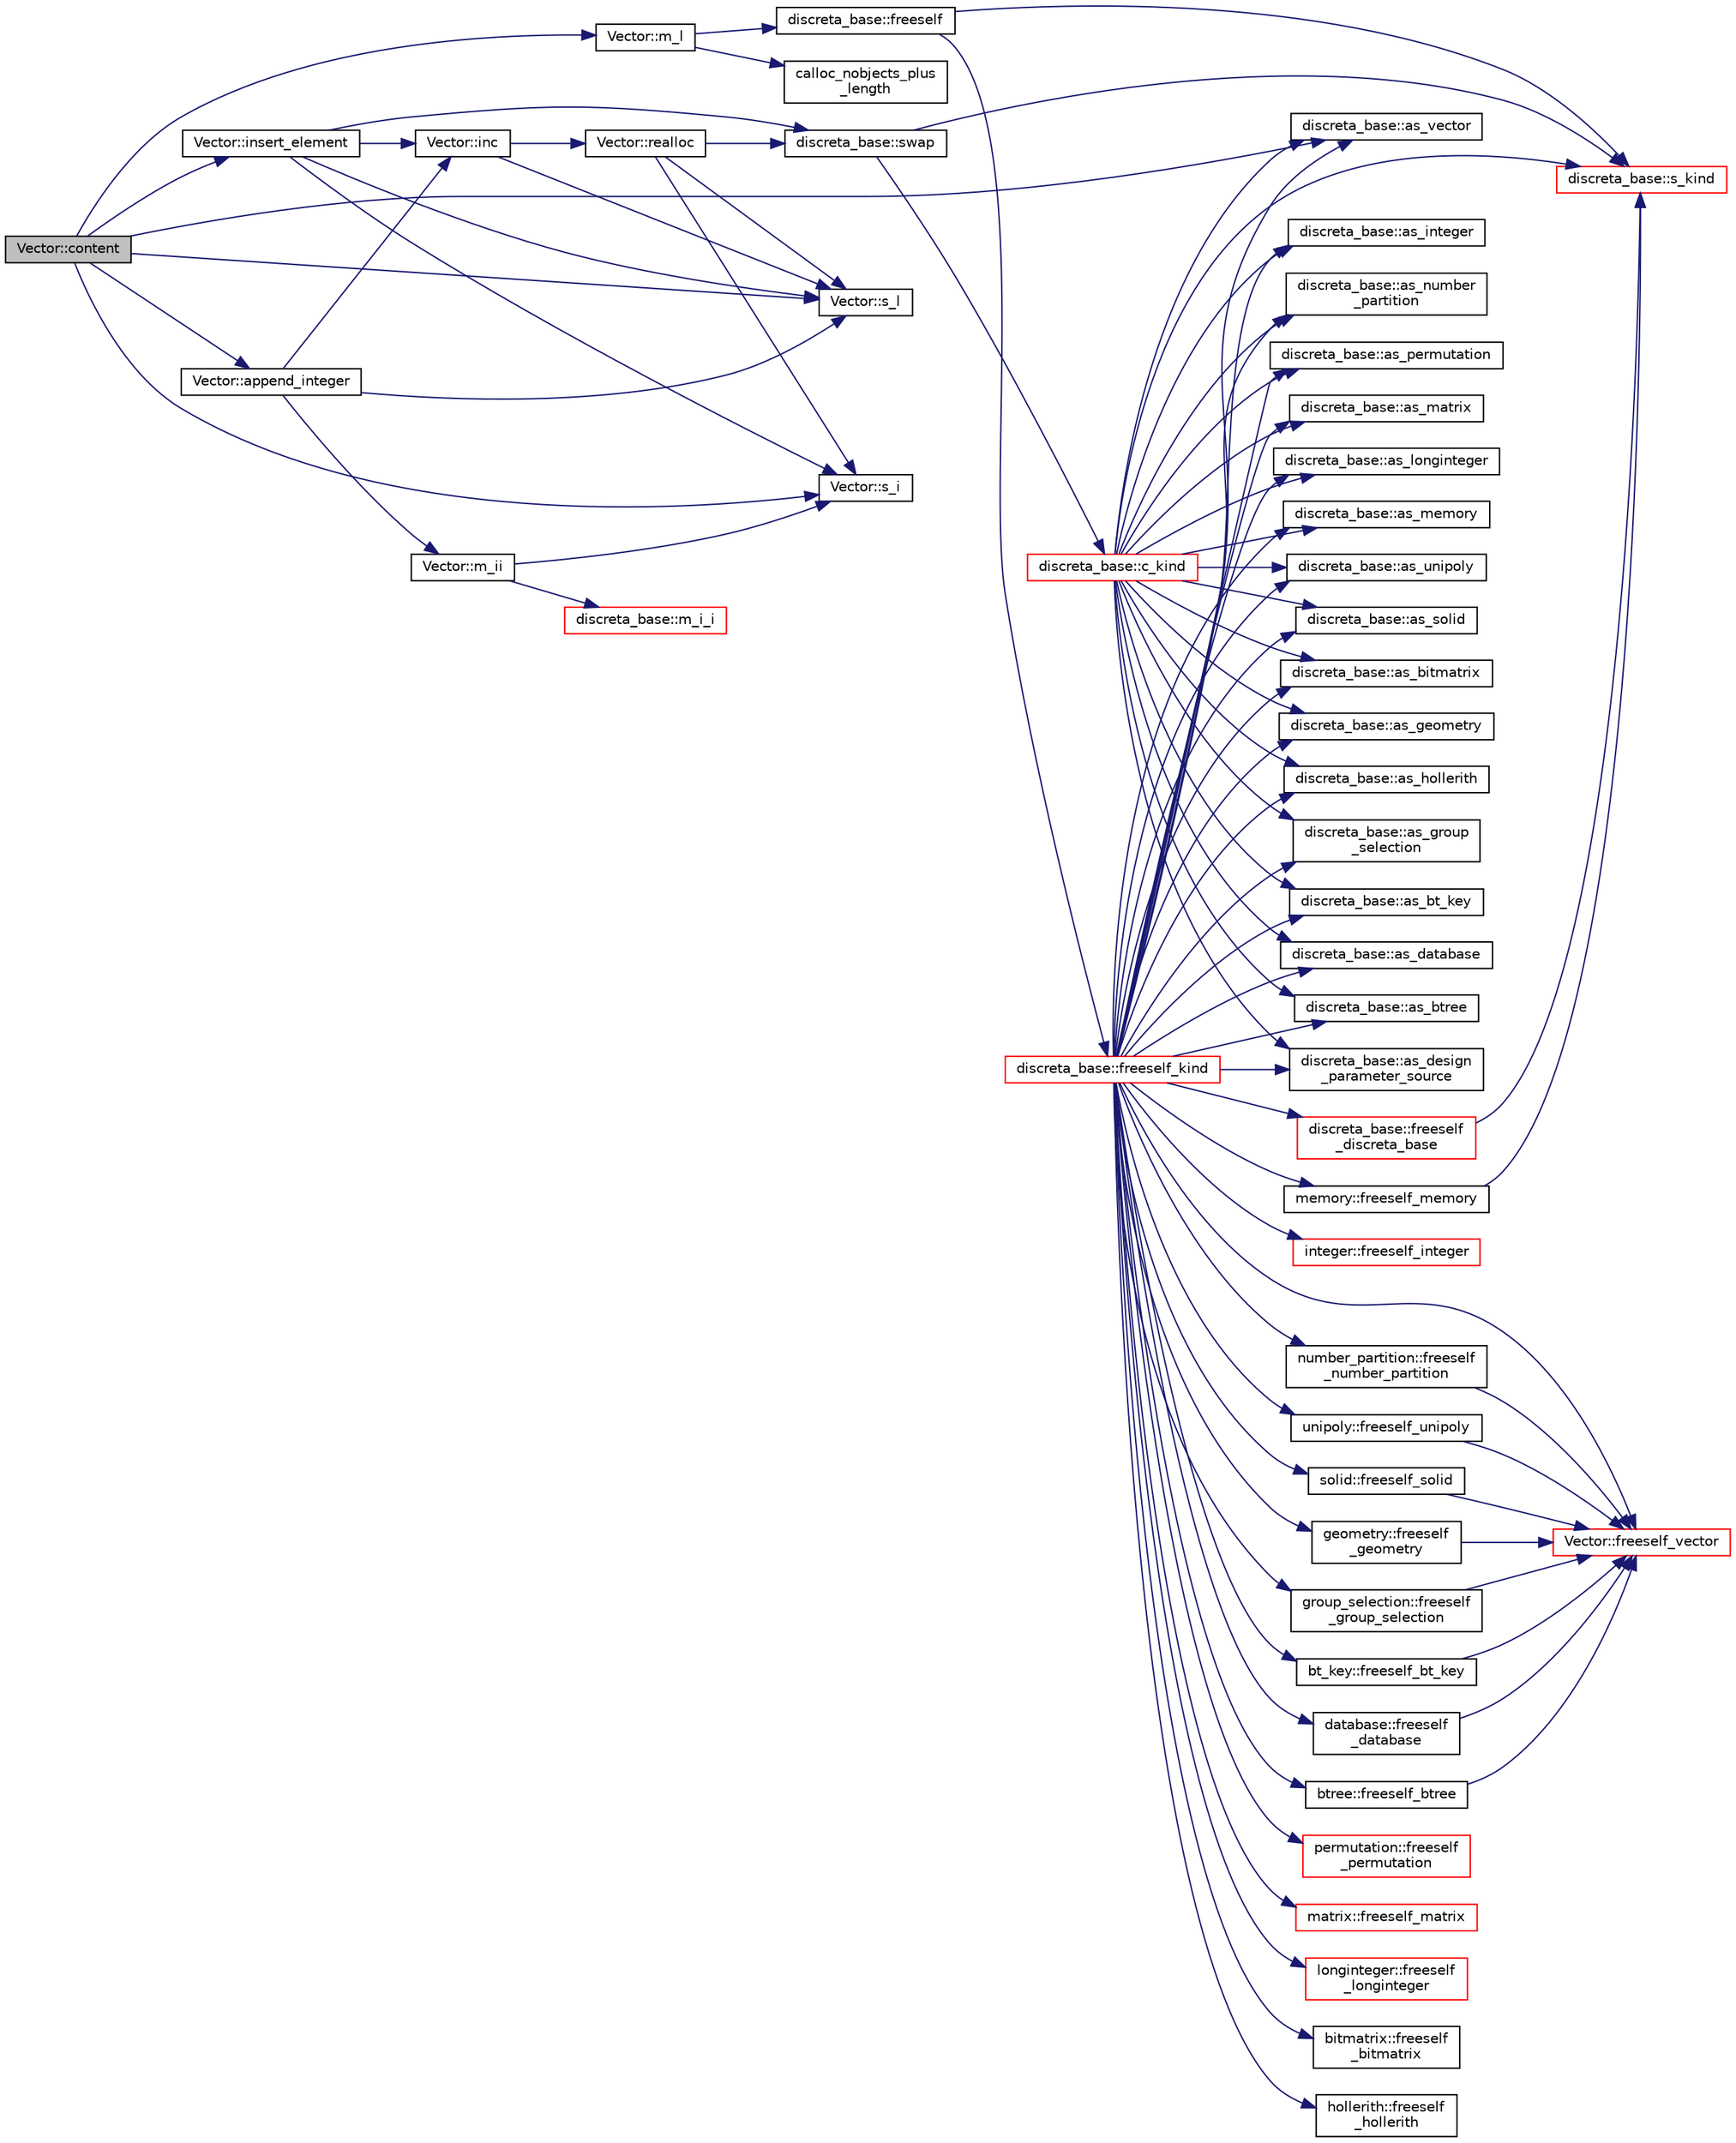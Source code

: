 digraph "Vector::content"
{
  edge [fontname="Helvetica",fontsize="10",labelfontname="Helvetica",labelfontsize="10"];
  node [fontname="Helvetica",fontsize="10",shape=record];
  rankdir="LR";
  Node819 [label="Vector::content",height=0.2,width=0.4,color="black", fillcolor="grey75", style="filled", fontcolor="black"];
  Node819 -> Node820 [color="midnightblue",fontsize="10",style="solid",fontname="Helvetica"];
  Node820 [label="Vector::m_l",height=0.2,width=0.4,color="black", fillcolor="white", style="filled",URL="$d5/db2/class_vector.html#a00f5520c2a6b4f5282a1a8bcf8ea74eb"];
  Node820 -> Node821 [color="midnightblue",fontsize="10",style="solid",fontname="Helvetica"];
  Node821 [label="discreta_base::freeself",height=0.2,width=0.4,color="black", fillcolor="white", style="filled",URL="$d7/d71/classdiscreta__base.html#a9a3c9501a562293b5667c11b9174d6e5"];
  Node821 -> Node822 [color="midnightblue",fontsize="10",style="solid",fontname="Helvetica"];
  Node822 [label="discreta_base::freeself_kind",height=0.2,width=0.4,color="red", fillcolor="white", style="filled",URL="$d7/d71/classdiscreta__base.html#a63a23ada2165b3838fab719ed458cec8"];
  Node822 -> Node823 [color="midnightblue",fontsize="10",style="solid",fontname="Helvetica"];
  Node823 [label="discreta_base::freeself\l_discreta_base",height=0.2,width=0.4,color="red", fillcolor="white", style="filled",URL="$d7/d71/classdiscreta__base.html#a8b1ec2cee4566034441e066dc2c027db"];
  Node823 -> Node824 [color="midnightblue",fontsize="10",style="solid",fontname="Helvetica"];
  Node824 [label="discreta_base::s_kind",height=0.2,width=0.4,color="red", fillcolor="white", style="filled",URL="$d7/d71/classdiscreta__base.html#a8a830025c74adbbc3362418a7c2ba157"];
  Node822 -> Node830 [color="midnightblue",fontsize="10",style="solid",fontname="Helvetica"];
  Node830 [label="discreta_base::as_integer",height=0.2,width=0.4,color="black", fillcolor="white", style="filled",URL="$d7/d71/classdiscreta__base.html#a00d7691eaf874fd283d942692fe8dd26"];
  Node822 -> Node831 [color="midnightblue",fontsize="10",style="solid",fontname="Helvetica"];
  Node831 [label="integer::freeself_integer",height=0.2,width=0.4,color="red", fillcolor="white", style="filled",URL="$d0/de5/classinteger.html#a02eb557612c9db1820dd75a77151edc0"];
  Node822 -> Node832 [color="midnightblue",fontsize="10",style="solid",fontname="Helvetica"];
  Node832 [label="discreta_base::as_vector",height=0.2,width=0.4,color="black", fillcolor="white", style="filled",URL="$d7/d71/classdiscreta__base.html#a7bdd6cae39c380b128ee9e17e42cf020"];
  Node822 -> Node833 [color="midnightblue",fontsize="10",style="solid",fontname="Helvetica"];
  Node833 [label="Vector::freeself_vector",height=0.2,width=0.4,color="red", fillcolor="white", style="filled",URL="$d5/db2/class_vector.html#ad55c58937ca8fb342247a2c0fb572d20"];
  Node822 -> Node835 [color="midnightblue",fontsize="10",style="solid",fontname="Helvetica"];
  Node835 [label="discreta_base::as_number\l_partition",height=0.2,width=0.4,color="black", fillcolor="white", style="filled",URL="$d7/d71/classdiscreta__base.html#a307aa09de0e925d46697707968ffab00"];
  Node822 -> Node836 [color="midnightblue",fontsize="10",style="solid",fontname="Helvetica"];
  Node836 [label="number_partition::freeself\l_number_partition",height=0.2,width=0.4,color="black", fillcolor="white", style="filled",URL="$df/d50/classnumber__partition.html#aa74111c1c8cd218b654e7b7c1ca42eb5"];
  Node836 -> Node833 [color="midnightblue",fontsize="10",style="solid",fontname="Helvetica"];
  Node822 -> Node837 [color="midnightblue",fontsize="10",style="solid",fontname="Helvetica"];
  Node837 [label="discreta_base::as_permutation",height=0.2,width=0.4,color="black", fillcolor="white", style="filled",URL="$d7/d71/classdiscreta__base.html#aa4e72f36a82984239b12ae831e131098"];
  Node822 -> Node838 [color="midnightblue",fontsize="10",style="solid",fontname="Helvetica"];
  Node838 [label="permutation::freeself\l_permutation",height=0.2,width=0.4,color="red", fillcolor="white", style="filled",URL="$d0/d08/classpermutation.html#a1f86343fa765d71c976d79e5ce372c12"];
  Node822 -> Node839 [color="midnightblue",fontsize="10",style="solid",fontname="Helvetica"];
  Node839 [label="discreta_base::as_matrix",height=0.2,width=0.4,color="black", fillcolor="white", style="filled",URL="$d7/d71/classdiscreta__base.html#ae4d7f56d917a4707b838fbffde6467ff"];
  Node822 -> Node840 [color="midnightblue",fontsize="10",style="solid",fontname="Helvetica"];
  Node840 [label="matrix::freeself_matrix",height=0.2,width=0.4,color="red", fillcolor="white", style="filled",URL="$d1/d8d/classmatrix.html#ab47d61820499f35c15bf82fb6a3b9bd1"];
  Node822 -> Node842 [color="midnightblue",fontsize="10",style="solid",fontname="Helvetica"];
  Node842 [label="discreta_base::as_longinteger",height=0.2,width=0.4,color="black", fillcolor="white", style="filled",URL="$d7/d71/classdiscreta__base.html#a20a094639eb711b10c8694c51937f7cd"];
  Node822 -> Node843 [color="midnightblue",fontsize="10",style="solid",fontname="Helvetica"];
  Node843 [label="longinteger::freeself\l_longinteger",height=0.2,width=0.4,color="red", fillcolor="white", style="filled",URL="$d3/d71/classlonginteger.html#a82006f4b7c6bf897de0387497e16c219"];
  Node822 -> Node845 [color="midnightblue",fontsize="10",style="solid",fontname="Helvetica"];
  Node845 [label="discreta_base::as_memory",height=0.2,width=0.4,color="black", fillcolor="white", style="filled",URL="$d7/d71/classdiscreta__base.html#ad94b2d7dce0cd4fa22db57f6e79c4bd2"];
  Node822 -> Node846 [color="midnightblue",fontsize="10",style="solid",fontname="Helvetica"];
  Node846 [label="memory::freeself_memory",height=0.2,width=0.4,color="black", fillcolor="white", style="filled",URL="$d8/d99/classmemory.html#a19366f9105d79a0e818cc19255d7ef4f"];
  Node846 -> Node824 [color="midnightblue",fontsize="10",style="solid",fontname="Helvetica"];
  Node822 -> Node847 [color="midnightblue",fontsize="10",style="solid",fontname="Helvetica"];
  Node847 [label="discreta_base::as_unipoly",height=0.2,width=0.4,color="black", fillcolor="white", style="filled",URL="$d7/d71/classdiscreta__base.html#ad50d8027f039fe5c2478cddb243adc9d"];
  Node822 -> Node848 [color="midnightblue",fontsize="10",style="solid",fontname="Helvetica"];
  Node848 [label="unipoly::freeself_unipoly",height=0.2,width=0.4,color="black", fillcolor="white", style="filled",URL="$d1/d89/classunipoly.html#aad315db6c6adb555a0c63877aab7d27e"];
  Node848 -> Node833 [color="midnightblue",fontsize="10",style="solid",fontname="Helvetica"];
  Node822 -> Node849 [color="midnightblue",fontsize="10",style="solid",fontname="Helvetica"];
  Node849 [label="discreta_base::as_solid",height=0.2,width=0.4,color="black", fillcolor="white", style="filled",URL="$d7/d71/classdiscreta__base.html#a1fc5f2b85ec97ab0a69dd64903c970a5"];
  Node822 -> Node850 [color="midnightblue",fontsize="10",style="solid",fontname="Helvetica"];
  Node850 [label="solid::freeself_solid",height=0.2,width=0.4,color="black", fillcolor="white", style="filled",URL="$d8/def/classsolid.html#a84c2f0abd7b24b1cf2ccefa9c99567fe"];
  Node850 -> Node833 [color="midnightblue",fontsize="10",style="solid",fontname="Helvetica"];
  Node822 -> Node851 [color="midnightblue",fontsize="10",style="solid",fontname="Helvetica"];
  Node851 [label="discreta_base::as_bitmatrix",height=0.2,width=0.4,color="black", fillcolor="white", style="filled",URL="$d7/d71/classdiscreta__base.html#a071ad54ea8ef6c9d1d15f532e5a76df6"];
  Node822 -> Node852 [color="midnightblue",fontsize="10",style="solid",fontname="Helvetica"];
  Node852 [label="bitmatrix::freeself\l_bitmatrix",height=0.2,width=0.4,color="black", fillcolor="white", style="filled",URL="$de/dc8/classbitmatrix.html#a4b84eed56a244df63819eae6b7ba1eff"];
  Node822 -> Node853 [color="midnightblue",fontsize="10",style="solid",fontname="Helvetica"];
  Node853 [label="discreta_base::as_geometry",height=0.2,width=0.4,color="black", fillcolor="white", style="filled",URL="$d7/d71/classdiscreta__base.html#a38fc7b4cdd830703e9d87354b79bc5c8"];
  Node822 -> Node854 [color="midnightblue",fontsize="10",style="solid",fontname="Helvetica"];
  Node854 [label="geometry::freeself\l_geometry",height=0.2,width=0.4,color="black", fillcolor="white", style="filled",URL="$da/d44/classgeometry.html#a504b1b52d24b4ae00d9fd0b7838b57e6"];
  Node854 -> Node833 [color="midnightblue",fontsize="10",style="solid",fontname="Helvetica"];
  Node822 -> Node855 [color="midnightblue",fontsize="10",style="solid",fontname="Helvetica"];
  Node855 [label="discreta_base::as_hollerith",height=0.2,width=0.4,color="black", fillcolor="white", style="filled",URL="$d7/d71/classdiscreta__base.html#a3e66f82711f314710107e2f29e589690"];
  Node822 -> Node856 [color="midnightblue",fontsize="10",style="solid",fontname="Helvetica"];
  Node856 [label="hollerith::freeself\l_hollerith",height=0.2,width=0.4,color="black", fillcolor="white", style="filled",URL="$d8/d99/classhollerith.html#a240d1b30780c9e09323d0b3ad5e2d1f7"];
  Node822 -> Node857 [color="midnightblue",fontsize="10",style="solid",fontname="Helvetica"];
  Node857 [label="discreta_base::as_group\l_selection",height=0.2,width=0.4,color="black", fillcolor="white", style="filled",URL="$d7/d71/classdiscreta__base.html#aae1bac4883c567718bef9fb610abbdc8"];
  Node822 -> Node858 [color="midnightblue",fontsize="10",style="solid",fontname="Helvetica"];
  Node858 [label="group_selection::freeself\l_group_selection",height=0.2,width=0.4,color="black", fillcolor="white", style="filled",URL="$d6/db0/classgroup__selection.html#a778b1a466858bf7f90516eeba1795798"];
  Node858 -> Node833 [color="midnightblue",fontsize="10",style="solid",fontname="Helvetica"];
  Node822 -> Node859 [color="midnightblue",fontsize="10",style="solid",fontname="Helvetica"];
  Node859 [label="discreta_base::as_bt_key",height=0.2,width=0.4,color="black", fillcolor="white", style="filled",URL="$d7/d71/classdiscreta__base.html#a2734c6e08dca17cf6588bd5064ec1b9f"];
  Node822 -> Node860 [color="midnightblue",fontsize="10",style="solid",fontname="Helvetica"];
  Node860 [label="bt_key::freeself_bt_key",height=0.2,width=0.4,color="black", fillcolor="white", style="filled",URL="$d1/de5/classbt__key.html#aad1f5a9b943d3ae072f1d09a9bb126c6"];
  Node860 -> Node833 [color="midnightblue",fontsize="10",style="solid",fontname="Helvetica"];
  Node822 -> Node861 [color="midnightblue",fontsize="10",style="solid",fontname="Helvetica"];
  Node861 [label="discreta_base::as_database",height=0.2,width=0.4,color="black", fillcolor="white", style="filled",URL="$d7/d71/classdiscreta__base.html#ab055d39d58210a2b03ba3d33703b09a9"];
  Node822 -> Node862 [color="midnightblue",fontsize="10",style="solid",fontname="Helvetica"];
  Node862 [label="database::freeself\l_database",height=0.2,width=0.4,color="black", fillcolor="white", style="filled",URL="$db/d72/classdatabase.html#a4dc263211f9b364e4fa733c8cf53e066"];
  Node862 -> Node833 [color="midnightblue",fontsize="10",style="solid",fontname="Helvetica"];
  Node822 -> Node863 [color="midnightblue",fontsize="10",style="solid",fontname="Helvetica"];
  Node863 [label="discreta_base::as_btree",height=0.2,width=0.4,color="black", fillcolor="white", style="filled",URL="$d7/d71/classdiscreta__base.html#a78e76674cef2ec113c17989c11288778"];
  Node822 -> Node864 [color="midnightblue",fontsize="10",style="solid",fontname="Helvetica"];
  Node864 [label="btree::freeself_btree",height=0.2,width=0.4,color="black", fillcolor="white", style="filled",URL="$dd/db0/classbtree.html#af866a69c5f887781efdcd491d71f2c28"];
  Node864 -> Node833 [color="midnightblue",fontsize="10",style="solid",fontname="Helvetica"];
  Node822 -> Node865 [color="midnightblue",fontsize="10",style="solid",fontname="Helvetica"];
  Node865 [label="discreta_base::as_design\l_parameter_source",height=0.2,width=0.4,color="black", fillcolor="white", style="filled",URL="$d7/d71/classdiscreta__base.html#a59cbf837c6582ded5bc586265d13d81a"];
  Node821 -> Node824 [color="midnightblue",fontsize="10",style="solid",fontname="Helvetica"];
  Node820 -> Node869 [color="midnightblue",fontsize="10",style="solid",fontname="Helvetica"];
  Node869 [label="calloc_nobjects_plus\l_length",height=0.2,width=0.4,color="black", fillcolor="white", style="filled",URL="$d9/d60/discreta_8h.html#a71599d54c8c17dfa065a363f5cdd0aa4"];
  Node819 -> Node870 [color="midnightblue",fontsize="10",style="solid",fontname="Helvetica"];
  Node870 [label="Vector::s_l",height=0.2,width=0.4,color="black", fillcolor="white", style="filled",URL="$d5/db2/class_vector.html#ad2dc082288f858d22a528832289e0704"];
  Node819 -> Node871 [color="midnightblue",fontsize="10",style="solid",fontname="Helvetica"];
  Node871 [label="Vector::s_i",height=0.2,width=0.4,color="black", fillcolor="white", style="filled",URL="$d5/db2/class_vector.html#a1c4fe1752523df8119f70dd550244871"];
  Node819 -> Node872 [color="midnightblue",fontsize="10",style="solid",fontname="Helvetica"];
  Node872 [label="Vector::insert_element",height=0.2,width=0.4,color="black", fillcolor="white", style="filled",URL="$d5/db2/class_vector.html#ad9e492806e8a030fef5ce8fbad81fdd8"];
  Node872 -> Node870 [color="midnightblue",fontsize="10",style="solid",fontname="Helvetica"];
  Node872 -> Node873 [color="midnightblue",fontsize="10",style="solid",fontname="Helvetica"];
  Node873 [label="Vector::inc",height=0.2,width=0.4,color="black", fillcolor="white", style="filled",URL="$d5/db2/class_vector.html#a5f6fe0531bc3d9829becd8503e4156a3"];
  Node873 -> Node874 [color="midnightblue",fontsize="10",style="solid",fontname="Helvetica"];
  Node874 [label="Vector::realloc",height=0.2,width=0.4,color="black", fillcolor="white", style="filled",URL="$d5/db2/class_vector.html#a00aff28a4a7cacc8c5aaf44b6f3fb3a5"];
  Node874 -> Node870 [color="midnightblue",fontsize="10",style="solid",fontname="Helvetica"];
  Node874 -> Node871 [color="midnightblue",fontsize="10",style="solid",fontname="Helvetica"];
  Node874 -> Node875 [color="midnightblue",fontsize="10",style="solid",fontname="Helvetica"];
  Node875 [label="discreta_base::swap",height=0.2,width=0.4,color="black", fillcolor="white", style="filled",URL="$d7/d71/classdiscreta__base.html#a2e8acbb9d3476675dac5b6a583b0293e"];
  Node875 -> Node824 [color="midnightblue",fontsize="10",style="solid",fontname="Helvetica"];
  Node875 -> Node876 [color="midnightblue",fontsize="10",style="solid",fontname="Helvetica"];
  Node876 [label="discreta_base::c_kind",height=0.2,width=0.4,color="red", fillcolor="white", style="filled",URL="$d7/d71/classdiscreta__base.html#adc2ff61589c2d083688e7a43f333cb62"];
  Node876 -> Node830 [color="midnightblue",fontsize="10",style="solid",fontname="Helvetica"];
  Node876 -> Node832 [color="midnightblue",fontsize="10",style="solid",fontname="Helvetica"];
  Node876 -> Node835 [color="midnightblue",fontsize="10",style="solid",fontname="Helvetica"];
  Node876 -> Node837 [color="midnightblue",fontsize="10",style="solid",fontname="Helvetica"];
  Node876 -> Node839 [color="midnightblue",fontsize="10",style="solid",fontname="Helvetica"];
  Node876 -> Node842 [color="midnightblue",fontsize="10",style="solid",fontname="Helvetica"];
  Node876 -> Node845 [color="midnightblue",fontsize="10",style="solid",fontname="Helvetica"];
  Node876 -> Node847 [color="midnightblue",fontsize="10",style="solid",fontname="Helvetica"];
  Node876 -> Node849 [color="midnightblue",fontsize="10",style="solid",fontname="Helvetica"];
  Node876 -> Node851 [color="midnightblue",fontsize="10",style="solid",fontname="Helvetica"];
  Node876 -> Node853 [color="midnightblue",fontsize="10",style="solid",fontname="Helvetica"];
  Node876 -> Node855 [color="midnightblue",fontsize="10",style="solid",fontname="Helvetica"];
  Node876 -> Node857 [color="midnightblue",fontsize="10",style="solid",fontname="Helvetica"];
  Node876 -> Node859 [color="midnightblue",fontsize="10",style="solid",fontname="Helvetica"];
  Node876 -> Node861 [color="midnightblue",fontsize="10",style="solid",fontname="Helvetica"];
  Node876 -> Node863 [color="midnightblue",fontsize="10",style="solid",fontname="Helvetica"];
  Node876 -> Node865 [color="midnightblue",fontsize="10",style="solid",fontname="Helvetica"];
  Node876 -> Node824 [color="midnightblue",fontsize="10",style="solid",fontname="Helvetica"];
  Node873 -> Node870 [color="midnightblue",fontsize="10",style="solid",fontname="Helvetica"];
  Node872 -> Node871 [color="midnightblue",fontsize="10",style="solid",fontname="Helvetica"];
  Node872 -> Node875 [color="midnightblue",fontsize="10",style="solid",fontname="Helvetica"];
  Node819 -> Node832 [color="midnightblue",fontsize="10",style="solid",fontname="Helvetica"];
  Node819 -> Node898 [color="midnightblue",fontsize="10",style="solid",fontname="Helvetica"];
  Node898 [label="Vector::append_integer",height=0.2,width=0.4,color="black", fillcolor="white", style="filled",URL="$d5/db2/class_vector.html#a8b77be10bea96a9bfa50f43726c942e5"];
  Node898 -> Node870 [color="midnightblue",fontsize="10",style="solid",fontname="Helvetica"];
  Node898 -> Node873 [color="midnightblue",fontsize="10",style="solid",fontname="Helvetica"];
  Node898 -> Node899 [color="midnightblue",fontsize="10",style="solid",fontname="Helvetica"];
  Node899 [label="Vector::m_ii",height=0.2,width=0.4,color="black", fillcolor="white", style="filled",URL="$d5/db2/class_vector.html#aa6a97eabb43f192a47947f4f6acbb04d"];
  Node899 -> Node871 [color="midnightblue",fontsize="10",style="solid",fontname="Helvetica"];
  Node899 -> Node900 [color="midnightblue",fontsize="10",style="solid",fontname="Helvetica"];
  Node900 [label="discreta_base::m_i_i",height=0.2,width=0.4,color="red", fillcolor="white", style="filled",URL="$d7/d71/classdiscreta__base.html#aa231464a9d4bc233f66608021c9ad997"];
}
